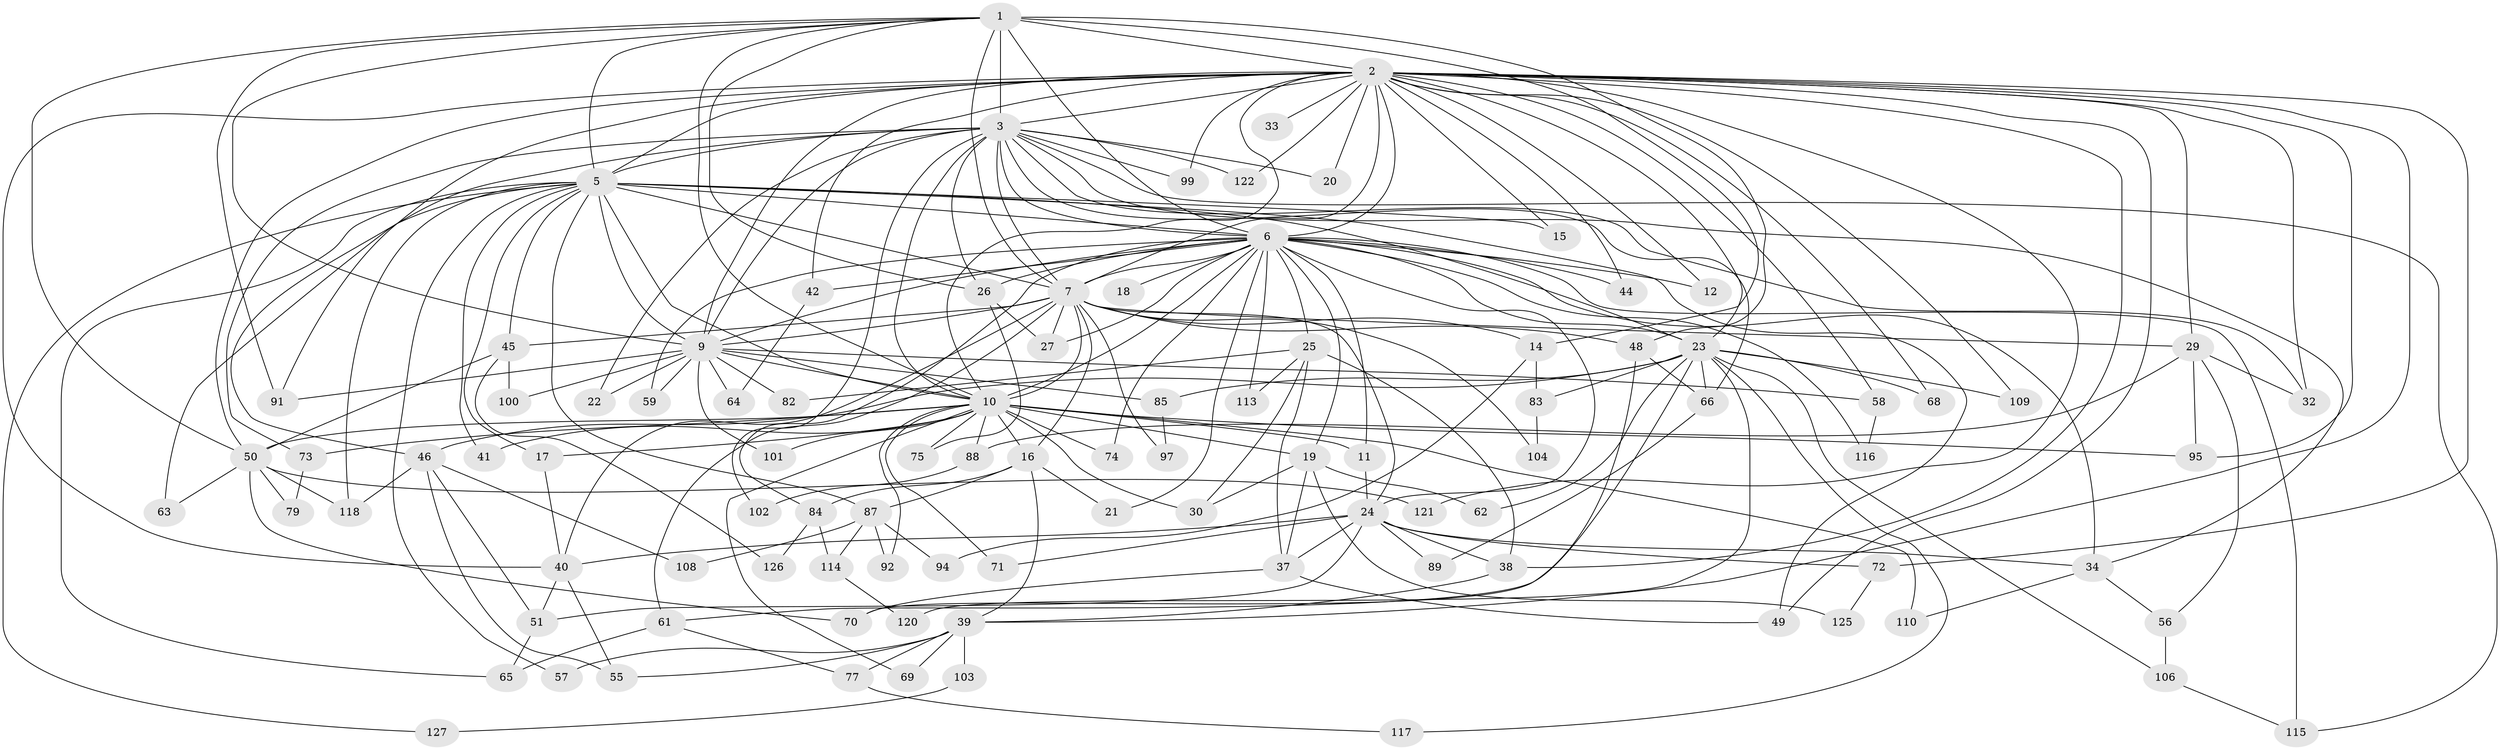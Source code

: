 // Generated by graph-tools (version 1.1) at 2025/51/02/27/25 19:51:47]
// undirected, 97 vertices, 226 edges
graph export_dot {
graph [start="1"]
  node [color=gray90,style=filled];
  1 [super="+13"];
  2 [super="+4"];
  3 [super="+35"];
  5 [super="+107"];
  6 [super="+8"];
  7 [super="+90"];
  9 [super="+132"];
  10 [super="+78"];
  11;
  12;
  14;
  15;
  16;
  17 [super="+80"];
  18;
  19;
  20;
  21;
  22;
  23 [super="+47"];
  24 [super="+31"];
  25 [super="+28"];
  26 [super="+53"];
  27 [super="+67"];
  29;
  30 [super="+76"];
  32 [super="+81"];
  33;
  34 [super="+36"];
  37 [super="+105"];
  38 [super="+119"];
  39 [super="+54"];
  40 [super="+43"];
  41;
  42;
  44;
  45;
  46 [super="+124"];
  48;
  49 [super="+123"];
  50 [super="+60"];
  51 [super="+52"];
  55 [super="+111"];
  56;
  57;
  58;
  59;
  61 [super="+131"];
  62;
  63;
  64;
  65;
  66 [super="+129"];
  68;
  69;
  70 [super="+112"];
  71;
  72 [super="+86"];
  73;
  74;
  75;
  77;
  79;
  82;
  83;
  84;
  85 [super="+128"];
  87 [super="+96"];
  88;
  89;
  91 [super="+93"];
  92;
  94;
  95 [super="+98"];
  97;
  99;
  100;
  101;
  102;
  103;
  104;
  106;
  108;
  109;
  110;
  113;
  114;
  115 [super="+130"];
  116;
  117;
  118;
  120;
  121;
  122;
  125;
  126;
  127;
  1 -- 2 [weight=3];
  1 -- 3;
  1 -- 5;
  1 -- 6 [weight=2];
  1 -- 7;
  1 -- 9;
  1 -- 10;
  1 -- 14;
  1 -- 26;
  1 -- 48;
  1 -- 50;
  1 -- 91;
  2 -- 3 [weight=2];
  2 -- 5 [weight=2];
  2 -- 6 [weight=4];
  2 -- 7 [weight=2];
  2 -- 9 [weight=2];
  2 -- 10 [weight=2];
  2 -- 15;
  2 -- 20;
  2 -- 32;
  2 -- 33 [weight=2];
  2 -- 38;
  2 -- 42;
  2 -- 50;
  2 -- 58;
  2 -- 68;
  2 -- 72 [weight=2];
  2 -- 109;
  2 -- 122;
  2 -- 12;
  2 -- 23;
  2 -- 91;
  2 -- 29;
  2 -- 99;
  2 -- 40;
  2 -- 44;
  2 -- 49;
  2 -- 121;
  2 -- 39;
  2 -- 95;
  3 -- 5;
  3 -- 6 [weight=2];
  3 -- 7;
  3 -- 9 [weight=2];
  3 -- 10;
  3 -- 20;
  3 -- 22;
  3 -- 26;
  3 -- 32;
  3 -- 46;
  3 -- 73;
  3 -- 102;
  3 -- 66;
  3 -- 99;
  3 -- 122;
  3 -- 115;
  3 -- 34;
  5 -- 6 [weight=3];
  5 -- 7 [weight=2];
  5 -- 9;
  5 -- 10;
  5 -- 15;
  5 -- 17;
  5 -- 23;
  5 -- 41;
  5 -- 45;
  5 -- 49;
  5 -- 57;
  5 -- 63;
  5 -- 65;
  5 -- 87;
  5 -- 118;
  5 -- 127;
  6 -- 7 [weight=2];
  6 -- 9 [weight=3];
  6 -- 10 [weight=2];
  6 -- 21;
  6 -- 44;
  6 -- 74;
  6 -- 115;
  6 -- 116;
  6 -- 23;
  6 -- 11;
  6 -- 12;
  6 -- 18;
  6 -- 19;
  6 -- 84;
  6 -- 24;
  6 -- 25 [weight=2];
  6 -- 27;
  6 -- 34;
  6 -- 42;
  6 -- 113;
  6 -- 59;
  6 -- 26;
  7 -- 9;
  7 -- 10;
  7 -- 14;
  7 -- 16;
  7 -- 24;
  7 -- 29;
  7 -- 40;
  7 -- 45;
  7 -- 48;
  7 -- 61;
  7 -- 97;
  7 -- 104;
  7 -- 27;
  9 -- 10;
  9 -- 22;
  9 -- 58;
  9 -- 59;
  9 -- 64;
  9 -- 82;
  9 -- 85 [weight=2];
  9 -- 91;
  9 -- 100;
  9 -- 101;
  10 -- 11;
  10 -- 16;
  10 -- 17;
  10 -- 19;
  10 -- 30;
  10 -- 41;
  10 -- 69;
  10 -- 71;
  10 -- 73;
  10 -- 74;
  10 -- 75;
  10 -- 88;
  10 -- 92;
  10 -- 95;
  10 -- 101;
  10 -- 110;
  10 -- 50;
  11 -- 24;
  14 -- 83;
  14 -- 94;
  16 -- 21;
  16 -- 39;
  16 -- 84;
  16 -- 87;
  17 -- 40;
  19 -- 37;
  19 -- 62;
  19 -- 125;
  19 -- 30;
  23 -- 46;
  23 -- 61;
  23 -- 62;
  23 -- 83;
  23 -- 85;
  23 -- 106;
  23 -- 109;
  23 -- 117;
  23 -- 120;
  23 -- 68;
  23 -- 66;
  24 -- 38;
  24 -- 51;
  24 -- 71;
  24 -- 40;
  24 -- 34;
  24 -- 37;
  24 -- 89;
  24 -- 72;
  25 -- 113;
  25 -- 82;
  25 -- 37;
  25 -- 30;
  25 -- 38;
  26 -- 27;
  26 -- 75;
  29 -- 56;
  29 -- 88;
  29 -- 95;
  29 -- 32;
  34 -- 56;
  34 -- 110;
  37 -- 49;
  37 -- 70;
  38 -- 39;
  39 -- 57;
  39 -- 69;
  39 -- 103 [weight=2];
  39 -- 55;
  39 -- 77;
  40 -- 51;
  40 -- 55;
  42 -- 64;
  45 -- 100;
  45 -- 126;
  45 -- 50;
  46 -- 108;
  46 -- 51;
  46 -- 55;
  46 -- 118;
  48 -- 66;
  48 -- 70;
  50 -- 70;
  50 -- 79;
  50 -- 118;
  50 -- 121;
  50 -- 63;
  51 -- 65;
  56 -- 106;
  58 -- 116;
  61 -- 77;
  61 -- 65;
  66 -- 89;
  72 -- 125;
  73 -- 79;
  77 -- 117;
  83 -- 104;
  84 -- 114;
  84 -- 126;
  85 -- 97;
  87 -- 92;
  87 -- 94;
  87 -- 108;
  87 -- 114;
  88 -- 102;
  103 -- 127;
  106 -- 115;
  114 -- 120;
}
